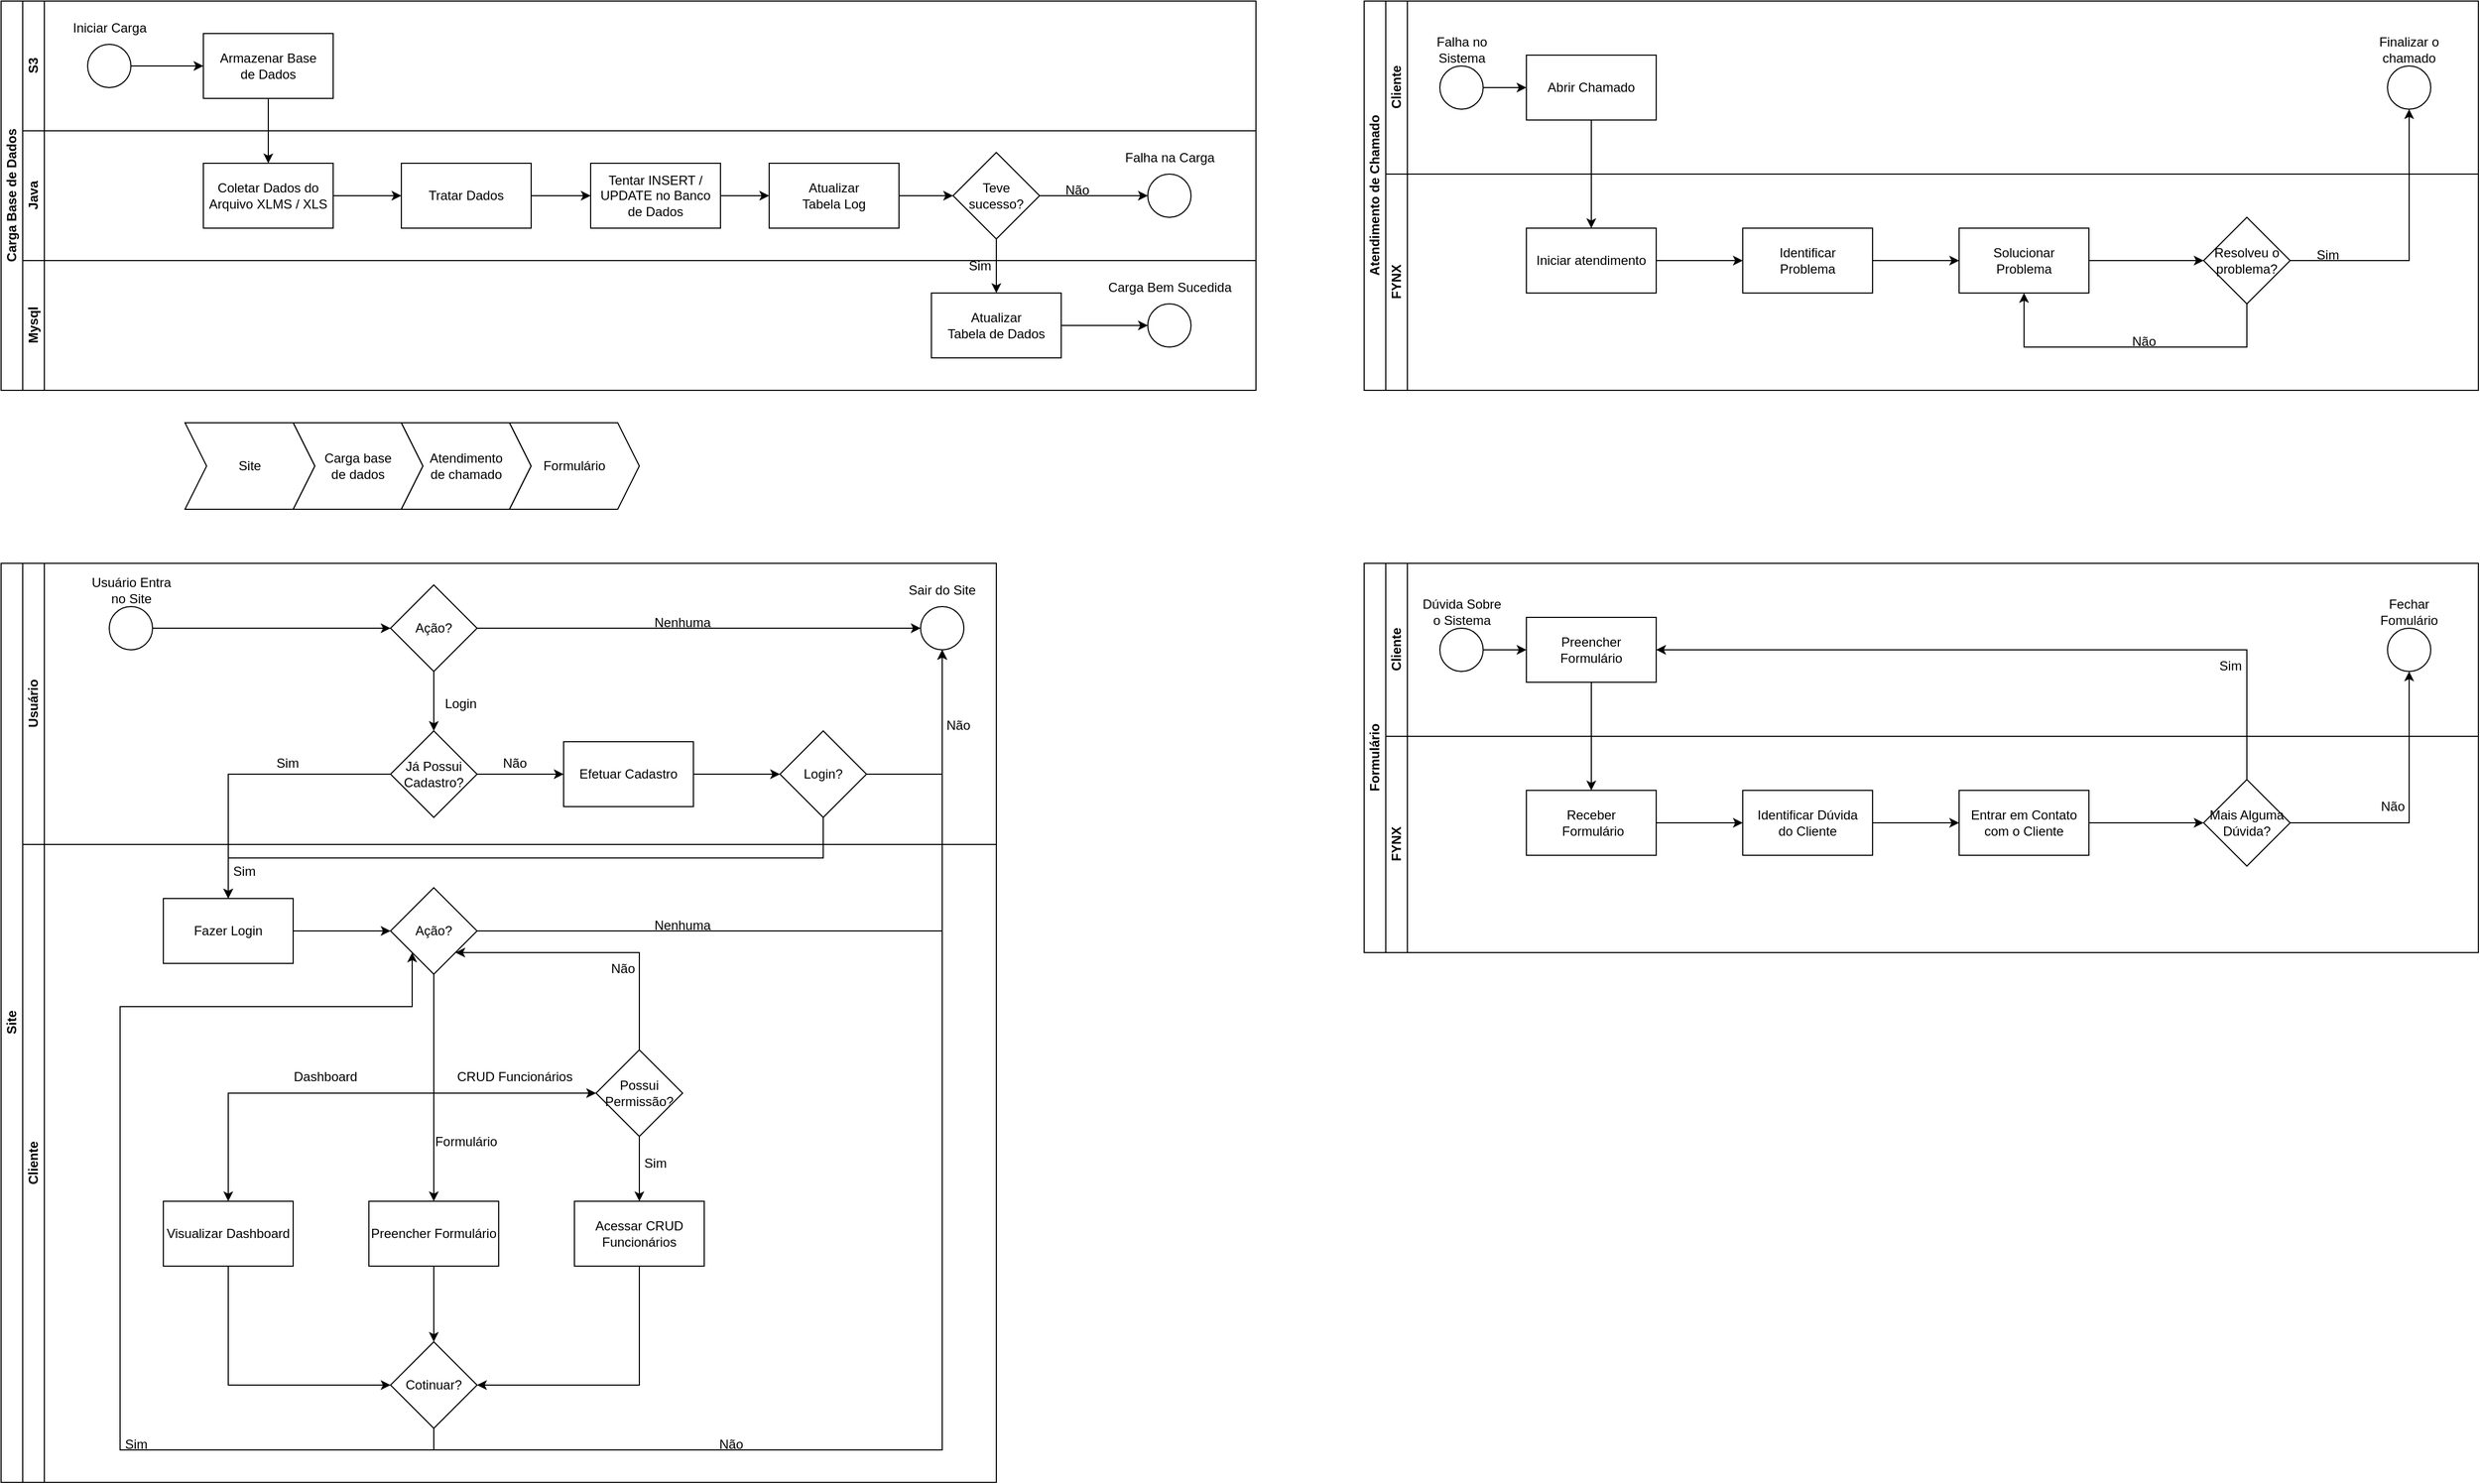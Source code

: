 <mxfile version="26.2.2">
  <diagram id="eWqnsD9mkYFI2kWKThec" name="BPMN">
    <mxGraphModel dx="2318" dy="2132" grid="1" gridSize="10" guides="1" tooltips="1" connect="1" arrows="1" fold="1" page="1" pageScale="1" pageWidth="827" pageHeight="1169" math="0" shadow="0">
      <root>
        <mxCell id="0" />
        <mxCell id="1" parent="0" />
        <mxCell id="XYknrCsB0WBxemuXUKpM-1" value="Carga base&lt;div&gt;de dados&lt;/div&gt;" style="shape=step;perimeter=stepPerimeter;whiteSpace=wrap;html=1;fixedSize=1;" parent="1" vertex="1">
          <mxGeometry x="-450" y="-130" width="120" height="80" as="geometry" />
        </mxCell>
        <mxCell id="XYknrCsB0WBxemuXUKpM-3" value="Atendimento&lt;div&gt;de chamado&lt;/div&gt;" style="shape=step;perimeter=stepPerimeter;whiteSpace=wrap;html=1;fixedSize=1;" parent="1" vertex="1">
          <mxGeometry x="-350" y="-130" width="120" height="80" as="geometry" />
        </mxCell>
        <mxCell id="XYknrCsB0WBxemuXUKpM-11" value="Site" style="swimlane;childLayout=stackLayout;resizeParent=1;resizeParentMax=0;horizontal=0;startSize=20;horizontalStack=0;html=1;" parent="1" vertex="1">
          <mxGeometry x="-720" width="920" height="850" as="geometry" />
        </mxCell>
        <mxCell id="XYknrCsB0WBxemuXUKpM-12" value="Usuário" style="swimlane;startSize=20;horizontal=0;html=1;" parent="XYknrCsB0WBxemuXUKpM-11" vertex="1">
          <mxGeometry x="20" width="900" height="260" as="geometry" />
        </mxCell>
        <mxCell id="FWhXYfiuCwmKZU13lZDk-6" style="edgeStyle=orthogonalEdgeStyle;rounded=0;orthogonalLoop=1;jettySize=auto;html=1;exitX=1;exitY=0.5;exitDx=0;exitDy=0;entryX=0;entryY=0.5;entryDx=0;entryDy=0;" edge="1" parent="XYknrCsB0WBxemuXUKpM-12" source="XYknrCsB0WBxemuXUKpM-8" target="maqm-oCOMbXOQYa9uKo8-7">
          <mxGeometry relative="1" as="geometry" />
        </mxCell>
        <mxCell id="XYknrCsB0WBxemuXUKpM-8" value="" style="ellipse;whiteSpace=wrap;html=1;aspect=fixed;" parent="XYknrCsB0WBxemuXUKpM-12" vertex="1">
          <mxGeometry x="80" y="40" width="40" height="40" as="geometry" />
        </mxCell>
        <mxCell id="XYknrCsB0WBxemuXUKpM-9" value="" style="ellipse;whiteSpace=wrap;html=1;aspect=fixed;" parent="XYknrCsB0WBxemuXUKpM-12" vertex="1">
          <mxGeometry x="830" y="40" width="40" height="40" as="geometry" />
        </mxCell>
        <mxCell id="maqm-oCOMbXOQYa9uKo8-9" style="edgeStyle=orthogonalEdgeStyle;rounded=0;orthogonalLoop=1;jettySize=auto;html=1;exitX=1;exitY=0.5;exitDx=0;exitDy=0;entryX=0;entryY=0.5;entryDx=0;entryDy=0;" parent="XYknrCsB0WBxemuXUKpM-12" source="maqm-oCOMbXOQYa9uKo8-7" target="XYknrCsB0WBxemuXUKpM-9" edge="1">
          <mxGeometry relative="1" as="geometry" />
        </mxCell>
        <mxCell id="maqm-oCOMbXOQYa9uKo8-31" value="" style="edgeStyle=orthogonalEdgeStyle;rounded=0;orthogonalLoop=1;jettySize=auto;html=1;" parent="XYknrCsB0WBxemuXUKpM-12" source="maqm-oCOMbXOQYa9uKo8-7" target="maqm-oCOMbXOQYa9uKo8-30" edge="1">
          <mxGeometry relative="1" as="geometry" />
        </mxCell>
        <mxCell id="maqm-oCOMbXOQYa9uKo8-7" value="Ação?" style="rhombus;whiteSpace=wrap;html=1;" parent="XYknrCsB0WBxemuXUKpM-12" vertex="1">
          <mxGeometry x="340" y="20" width="80" height="80" as="geometry" />
        </mxCell>
        <mxCell id="maqm-oCOMbXOQYa9uKo8-10" value="Nenhuma" style="text;html=1;align=center;verticalAlign=middle;whiteSpace=wrap;rounded=0;" parent="XYknrCsB0WBxemuXUKpM-12" vertex="1">
          <mxGeometry x="580" y="40" width="60" height="30" as="geometry" />
        </mxCell>
        <mxCell id="maqm-oCOMbXOQYa9uKo8-12" value="Sair do Site" style="text;html=1;align=center;verticalAlign=middle;whiteSpace=wrap;rounded=0;" parent="XYknrCsB0WBxemuXUKpM-12" vertex="1">
          <mxGeometry x="815" y="10" width="70" height="30" as="geometry" />
        </mxCell>
        <mxCell id="maqm-oCOMbXOQYa9uKo8-23" value="" style="edgeStyle=orthogonalEdgeStyle;rounded=0;orthogonalLoop=1;jettySize=auto;html=1;" parent="XYknrCsB0WBxemuXUKpM-12" source="maqm-oCOMbXOQYa9uKo8-13" target="maqm-oCOMbXOQYa9uKo8-22" edge="1">
          <mxGeometry relative="1" as="geometry" />
        </mxCell>
        <mxCell id="maqm-oCOMbXOQYa9uKo8-13" value="Efetuar Cadastro" style="whiteSpace=wrap;html=1;" parent="XYknrCsB0WBxemuXUKpM-12" vertex="1">
          <mxGeometry x="500" y="165" width="120" height="60" as="geometry" />
        </mxCell>
        <mxCell id="maqm-oCOMbXOQYa9uKo8-26" style="edgeStyle=orthogonalEdgeStyle;rounded=0;orthogonalLoop=1;jettySize=auto;html=1;exitX=1;exitY=0.5;exitDx=0;exitDy=0;entryX=0.5;entryY=1;entryDx=0;entryDy=0;" parent="XYknrCsB0WBxemuXUKpM-12" source="maqm-oCOMbXOQYa9uKo8-22" target="XYknrCsB0WBxemuXUKpM-9" edge="1">
          <mxGeometry relative="1" as="geometry" />
        </mxCell>
        <mxCell id="maqm-oCOMbXOQYa9uKo8-22" value="&lt;div&gt;Login?&lt;/div&gt;" style="rhombus;whiteSpace=wrap;html=1;" parent="XYknrCsB0WBxemuXUKpM-12" vertex="1">
          <mxGeometry x="700" y="155" width="80" height="80" as="geometry" />
        </mxCell>
        <mxCell id="maqm-oCOMbXOQYa9uKo8-27" value="Não" style="text;html=1;align=center;verticalAlign=middle;whiteSpace=wrap;rounded=0;" parent="XYknrCsB0WBxemuXUKpM-12" vertex="1">
          <mxGeometry x="850" y="135" width="30" height="30" as="geometry" />
        </mxCell>
        <mxCell id="maqm-oCOMbXOQYa9uKo8-36" style="edgeStyle=orthogonalEdgeStyle;rounded=0;orthogonalLoop=1;jettySize=auto;html=1;exitX=1;exitY=0.5;exitDx=0;exitDy=0;entryX=0;entryY=0.5;entryDx=0;entryDy=0;" parent="XYknrCsB0WBxemuXUKpM-12" source="maqm-oCOMbXOQYa9uKo8-30" target="maqm-oCOMbXOQYa9uKo8-13" edge="1">
          <mxGeometry relative="1" as="geometry" />
        </mxCell>
        <mxCell id="maqm-oCOMbXOQYa9uKo8-30" value="Já Possui Cadastro?" style="rhombus;whiteSpace=wrap;html=1;" parent="XYknrCsB0WBxemuXUKpM-12" vertex="1">
          <mxGeometry x="340" y="155" width="80" height="80" as="geometry" />
        </mxCell>
        <mxCell id="maqm-oCOMbXOQYa9uKo8-32" value="Login" style="text;html=1;align=center;verticalAlign=middle;whiteSpace=wrap;rounded=0;" parent="XYknrCsB0WBxemuXUKpM-12" vertex="1">
          <mxGeometry x="380" y="115" width="50" height="30" as="geometry" />
        </mxCell>
        <mxCell id="maqm-oCOMbXOQYa9uKo8-34" value="Sim" style="text;html=1;align=center;verticalAlign=middle;whiteSpace=wrap;rounded=0;" parent="XYknrCsB0WBxemuXUKpM-12" vertex="1">
          <mxGeometry x="230" y="170" width="30" height="30" as="geometry" />
        </mxCell>
        <mxCell id="maqm-oCOMbXOQYa9uKo8-35" value="Não" style="text;html=1;align=center;verticalAlign=middle;whiteSpace=wrap;rounded=0;" parent="XYknrCsB0WBxemuXUKpM-12" vertex="1">
          <mxGeometry x="440" y="170" width="30" height="30" as="geometry" />
        </mxCell>
        <mxCell id="FWhXYfiuCwmKZU13lZDk-3" value="Usuário Entra&lt;div&gt;no Site&lt;/div&gt;" style="text;html=1;align=center;verticalAlign=middle;resizable=0;points=[];autosize=1;strokeColor=none;fillColor=none;" vertex="1" parent="XYknrCsB0WBxemuXUKpM-12">
          <mxGeometry x="50" y="5" width="100" height="40" as="geometry" />
        </mxCell>
        <mxCell id="XYknrCsB0WBxemuXUKpM-13" value="Cliente" style="swimlane;startSize=20;horizontal=0;html=1;" parent="XYknrCsB0WBxemuXUKpM-11" vertex="1">
          <mxGeometry x="20" y="260" width="900" height="590" as="geometry" />
        </mxCell>
        <mxCell id="maqm-oCOMbXOQYa9uKo8-42" value="" style="edgeStyle=orthogonalEdgeStyle;rounded=0;orthogonalLoop=1;jettySize=auto;html=1;" parent="XYknrCsB0WBxemuXUKpM-13" source="maqm-oCOMbXOQYa9uKo8-16" target="maqm-oCOMbXOQYa9uKo8-41" edge="1">
          <mxGeometry relative="1" as="geometry" />
        </mxCell>
        <mxCell id="maqm-oCOMbXOQYa9uKo8-16" value="Fazer Login" style="whiteSpace=wrap;html=1;" parent="XYknrCsB0WBxemuXUKpM-13" vertex="1">
          <mxGeometry x="130" y="50" width="120" height="60" as="geometry" />
        </mxCell>
        <mxCell id="maqm-oCOMbXOQYa9uKo8-25" value="Sim" style="text;html=1;align=center;verticalAlign=middle;whiteSpace=wrap;rounded=0;" parent="XYknrCsB0WBxemuXUKpM-13" vertex="1">
          <mxGeometry x="190" y="10" width="30" height="30" as="geometry" />
        </mxCell>
        <mxCell id="maqm-oCOMbXOQYa9uKo8-46" value="" style="edgeStyle=orthogonalEdgeStyle;rounded=0;orthogonalLoop=1;jettySize=auto;html=1;" parent="XYknrCsB0WBxemuXUKpM-13" source="maqm-oCOMbXOQYa9uKo8-41" target="maqm-oCOMbXOQYa9uKo8-45" edge="1">
          <mxGeometry relative="1" as="geometry">
            <Array as="points">
              <mxPoint x="380" y="230" />
              <mxPoint x="190" y="230" />
            </Array>
          </mxGeometry>
        </mxCell>
        <mxCell id="maqm-oCOMbXOQYa9uKo8-54" value="" style="edgeStyle=orthogonalEdgeStyle;rounded=0;orthogonalLoop=1;jettySize=auto;html=1;" parent="XYknrCsB0WBxemuXUKpM-13" source="maqm-oCOMbXOQYa9uKo8-41" target="maqm-oCOMbXOQYa9uKo8-53" edge="1">
          <mxGeometry relative="1" as="geometry" />
        </mxCell>
        <mxCell id="maqm-oCOMbXOQYa9uKo8-62" style="edgeStyle=orthogonalEdgeStyle;rounded=0;orthogonalLoop=1;jettySize=auto;html=1;exitX=0.5;exitY=1;exitDx=0;exitDy=0;entryX=0;entryY=0.5;entryDx=0;entryDy=0;" parent="XYknrCsB0WBxemuXUKpM-13" source="maqm-oCOMbXOQYa9uKo8-41" target="maqm-oCOMbXOQYa9uKo8-60" edge="1">
          <mxGeometry relative="1" as="geometry" />
        </mxCell>
        <mxCell id="maqm-oCOMbXOQYa9uKo8-41" value="Ação?" style="rhombus;whiteSpace=wrap;html=1;" parent="XYknrCsB0WBxemuXUKpM-13" vertex="1">
          <mxGeometry x="340" y="40" width="80" height="80" as="geometry" />
        </mxCell>
        <mxCell id="maqm-oCOMbXOQYa9uKo8-43" value="Nenhuma" style="text;html=1;align=center;verticalAlign=middle;whiteSpace=wrap;rounded=0;" parent="XYknrCsB0WBxemuXUKpM-13" vertex="1">
          <mxGeometry x="580" y="60" width="60" height="30" as="geometry" />
        </mxCell>
        <mxCell id="maqm-oCOMbXOQYa9uKo8-57" style="edgeStyle=orthogonalEdgeStyle;rounded=0;orthogonalLoop=1;jettySize=auto;html=1;exitX=0.5;exitY=1;exitDx=0;exitDy=0;entryX=0;entryY=0.5;entryDx=0;entryDy=0;" parent="XYknrCsB0WBxemuXUKpM-13" source="maqm-oCOMbXOQYa9uKo8-45" target="maqm-oCOMbXOQYa9uKo8-56" edge="1">
          <mxGeometry relative="1" as="geometry" />
        </mxCell>
        <mxCell id="maqm-oCOMbXOQYa9uKo8-45" value="Visualizar Dashboard" style="whiteSpace=wrap;html=1;" parent="XYknrCsB0WBxemuXUKpM-13" vertex="1">
          <mxGeometry x="130" y="330" width="120" height="60" as="geometry" />
        </mxCell>
        <mxCell id="maqm-oCOMbXOQYa9uKo8-59" style="edgeStyle=orthogonalEdgeStyle;rounded=0;orthogonalLoop=1;jettySize=auto;html=1;exitX=0.5;exitY=1;exitDx=0;exitDy=0;entryX=1;entryY=0.5;entryDx=0;entryDy=0;" parent="XYknrCsB0WBxemuXUKpM-13" source="maqm-oCOMbXOQYa9uKo8-47" target="maqm-oCOMbXOQYa9uKo8-56" edge="1">
          <mxGeometry relative="1" as="geometry" />
        </mxCell>
        <mxCell id="maqm-oCOMbXOQYa9uKo8-47" value="Acessar CRUD Funcionários" style="whiteSpace=wrap;html=1;" parent="XYknrCsB0WBxemuXUKpM-13" vertex="1">
          <mxGeometry x="510" y="330" width="120" height="60" as="geometry" />
        </mxCell>
        <mxCell id="maqm-oCOMbXOQYa9uKo8-51" value="Dashboard" style="text;html=1;align=center;verticalAlign=middle;whiteSpace=wrap;rounded=0;" parent="XYknrCsB0WBxemuXUKpM-13" vertex="1">
          <mxGeometry x="250" y="200" width="60" height="30" as="geometry" />
        </mxCell>
        <mxCell id="maqm-oCOMbXOQYa9uKo8-52" value="CRUD Funcionários" style="text;html=1;align=center;verticalAlign=middle;whiteSpace=wrap;rounded=0;" parent="XYknrCsB0WBxemuXUKpM-13" vertex="1">
          <mxGeometry x="400" y="200" width="110" height="30" as="geometry" />
        </mxCell>
        <mxCell id="maqm-oCOMbXOQYa9uKo8-58" style="edgeStyle=orthogonalEdgeStyle;rounded=0;orthogonalLoop=1;jettySize=auto;html=1;exitX=0.5;exitY=1;exitDx=0;exitDy=0;entryX=0.5;entryY=0;entryDx=0;entryDy=0;" parent="XYknrCsB0WBxemuXUKpM-13" source="maqm-oCOMbXOQYa9uKo8-53" target="maqm-oCOMbXOQYa9uKo8-56" edge="1">
          <mxGeometry relative="1" as="geometry" />
        </mxCell>
        <mxCell id="maqm-oCOMbXOQYa9uKo8-53" value="Preencher Formulário" style="whiteSpace=wrap;html=1;" parent="XYknrCsB0WBxemuXUKpM-13" vertex="1">
          <mxGeometry x="320" y="330" width="120" height="60" as="geometry" />
        </mxCell>
        <mxCell id="maqm-oCOMbXOQYa9uKo8-55" value="Formulário" style="text;html=1;align=center;verticalAlign=middle;whiteSpace=wrap;rounded=0;" parent="XYknrCsB0WBxemuXUKpM-13" vertex="1">
          <mxGeometry x="380" y="260" width="60" height="30" as="geometry" />
        </mxCell>
        <mxCell id="maqm-oCOMbXOQYa9uKo8-67" style="edgeStyle=orthogonalEdgeStyle;rounded=0;orthogonalLoop=1;jettySize=auto;html=1;exitX=0.5;exitY=1;exitDx=0;exitDy=0;entryX=0;entryY=1;entryDx=0;entryDy=0;" parent="XYknrCsB0WBxemuXUKpM-13" source="maqm-oCOMbXOQYa9uKo8-56" target="maqm-oCOMbXOQYa9uKo8-41" edge="1">
          <mxGeometry relative="1" as="geometry">
            <Array as="points">
              <mxPoint x="380" y="560" />
              <mxPoint x="90" y="560" />
              <mxPoint x="90" y="150" />
              <mxPoint x="360" y="150" />
            </Array>
          </mxGeometry>
        </mxCell>
        <mxCell id="maqm-oCOMbXOQYa9uKo8-56" value="Cotinuar?" style="rhombus;whiteSpace=wrap;html=1;" parent="XYknrCsB0WBxemuXUKpM-13" vertex="1">
          <mxGeometry x="340" y="460" width="80" height="80" as="geometry" />
        </mxCell>
        <mxCell id="maqm-oCOMbXOQYa9uKo8-63" style="edgeStyle=orthogonalEdgeStyle;rounded=0;orthogonalLoop=1;jettySize=auto;html=1;exitX=0.5;exitY=1;exitDx=0;exitDy=0;entryX=0.5;entryY=0;entryDx=0;entryDy=0;" parent="XYknrCsB0WBxemuXUKpM-13" source="maqm-oCOMbXOQYa9uKo8-60" target="maqm-oCOMbXOQYa9uKo8-47" edge="1">
          <mxGeometry relative="1" as="geometry" />
        </mxCell>
        <mxCell id="maqm-oCOMbXOQYa9uKo8-66" style="edgeStyle=orthogonalEdgeStyle;rounded=0;orthogonalLoop=1;jettySize=auto;html=1;exitX=0.5;exitY=0;exitDx=0;exitDy=0;entryX=1;entryY=1;entryDx=0;entryDy=0;" parent="XYknrCsB0WBxemuXUKpM-13" source="maqm-oCOMbXOQYa9uKo8-60" target="maqm-oCOMbXOQYa9uKo8-41" edge="1">
          <mxGeometry relative="1" as="geometry">
            <Array as="points">
              <mxPoint x="570" y="100" />
            </Array>
          </mxGeometry>
        </mxCell>
        <mxCell id="maqm-oCOMbXOQYa9uKo8-60" value="Possui&lt;div&gt;Permissão?&lt;/div&gt;" style="rhombus;whiteSpace=wrap;html=1;" parent="XYknrCsB0WBxemuXUKpM-13" vertex="1">
          <mxGeometry x="530" y="190" width="80" height="80" as="geometry" />
        </mxCell>
        <mxCell id="maqm-oCOMbXOQYa9uKo8-64" value="Sim" style="text;html=1;align=center;verticalAlign=middle;whiteSpace=wrap;rounded=0;" parent="XYknrCsB0WBxemuXUKpM-13" vertex="1">
          <mxGeometry x="570" y="280" width="30" height="30" as="geometry" />
        </mxCell>
        <mxCell id="maqm-oCOMbXOQYa9uKo8-65" value="Não" style="text;html=1;align=center;verticalAlign=middle;whiteSpace=wrap;rounded=0;" parent="XYknrCsB0WBxemuXUKpM-13" vertex="1">
          <mxGeometry x="540" y="100" width="30" height="30" as="geometry" />
        </mxCell>
        <mxCell id="maqm-oCOMbXOQYa9uKo8-68" value="Sim" style="text;html=1;align=center;verticalAlign=middle;whiteSpace=wrap;rounded=0;" parent="XYknrCsB0WBxemuXUKpM-13" vertex="1">
          <mxGeometry x="90" y="540" width="30" height="30" as="geometry" />
        </mxCell>
        <mxCell id="maqm-oCOMbXOQYa9uKo8-70" value="Não" style="text;html=1;align=center;verticalAlign=middle;whiteSpace=wrap;rounded=0;" parent="XYknrCsB0WBxemuXUKpM-13" vertex="1">
          <mxGeometry x="640" y="540" width="30" height="30" as="geometry" />
        </mxCell>
        <mxCell id="maqm-oCOMbXOQYa9uKo8-24" style="edgeStyle=orthogonalEdgeStyle;rounded=0;orthogonalLoop=1;jettySize=auto;html=1;exitX=0.5;exitY=1;exitDx=0;exitDy=0;entryX=0.5;entryY=0;entryDx=0;entryDy=0;" parent="XYknrCsB0WBxemuXUKpM-11" source="maqm-oCOMbXOQYa9uKo8-22" target="maqm-oCOMbXOQYa9uKo8-16" edge="1">
          <mxGeometry relative="1" as="geometry" />
        </mxCell>
        <mxCell id="maqm-oCOMbXOQYa9uKo8-33" style="edgeStyle=orthogonalEdgeStyle;rounded=0;orthogonalLoop=1;jettySize=auto;html=1;exitX=0;exitY=0.5;exitDx=0;exitDy=0;" parent="XYknrCsB0WBxemuXUKpM-11" source="maqm-oCOMbXOQYa9uKo8-30" target="maqm-oCOMbXOQYa9uKo8-16" edge="1">
          <mxGeometry relative="1" as="geometry" />
        </mxCell>
        <mxCell id="maqm-oCOMbXOQYa9uKo8-44" style="edgeStyle=orthogonalEdgeStyle;rounded=0;orthogonalLoop=1;jettySize=auto;html=1;entryX=0.5;entryY=1;entryDx=0;entryDy=0;" parent="XYknrCsB0WBxemuXUKpM-11" source="maqm-oCOMbXOQYa9uKo8-41" target="XYknrCsB0WBxemuXUKpM-9" edge="1">
          <mxGeometry relative="1" as="geometry" />
        </mxCell>
        <mxCell id="maqm-oCOMbXOQYa9uKo8-71" style="edgeStyle=orthogonalEdgeStyle;rounded=0;orthogonalLoop=1;jettySize=auto;html=1;exitX=0.5;exitY=1;exitDx=0;exitDy=0;entryX=0.5;entryY=1;entryDx=0;entryDy=0;" parent="XYknrCsB0WBxemuXUKpM-11" source="maqm-oCOMbXOQYa9uKo8-56" target="XYknrCsB0WBxemuXUKpM-9" edge="1">
          <mxGeometry relative="1" as="geometry" />
        </mxCell>
        <mxCell id="XYknrCsB0WBxemuXUKpM-49" value="Atendimento de Chamado" style="swimlane;childLayout=stackLayout;resizeParent=1;resizeParentMax=0;horizontal=0;startSize=20;horizontalStack=0;html=1;" parent="1" vertex="1">
          <mxGeometry x="540" y="-520" width="1030" height="360" as="geometry" />
        </mxCell>
        <mxCell id="XYknrCsB0WBxemuXUKpM-50" value="Cliente" style="swimlane;startSize=20;horizontal=0;html=1;" parent="XYknrCsB0WBxemuXUKpM-49" vertex="1">
          <mxGeometry x="20" width="1010" height="160" as="geometry" />
        </mxCell>
        <mxCell id="XYknrCsB0WBxemuXUKpM-58" style="edgeStyle=orthogonalEdgeStyle;rounded=0;orthogonalLoop=1;jettySize=auto;html=1;exitX=1;exitY=0.5;exitDx=0;exitDy=0;entryX=0;entryY=0.5;entryDx=0;entryDy=0;" parent="XYknrCsB0WBxemuXUKpM-50" source="XYknrCsB0WBxemuXUKpM-55" target="XYknrCsB0WBxemuXUKpM-57" edge="1">
          <mxGeometry relative="1" as="geometry" />
        </mxCell>
        <mxCell id="XYknrCsB0WBxemuXUKpM-55" value="" style="ellipse;whiteSpace=wrap;html=1;aspect=fixed;" parent="XYknrCsB0WBxemuXUKpM-50" vertex="1">
          <mxGeometry x="50" y="60" width="40" height="40" as="geometry" />
        </mxCell>
        <mxCell id="XYknrCsB0WBxemuXUKpM-57" value="Abrir Chamado" style="rounded=0;whiteSpace=wrap;html=1;" parent="XYknrCsB0WBxemuXUKpM-50" vertex="1">
          <mxGeometry x="130" y="50" width="120" height="60" as="geometry" />
        </mxCell>
        <mxCell id="XYknrCsB0WBxemuXUKpM-68" value="" style="ellipse;whiteSpace=wrap;html=1;aspect=fixed;" parent="XYknrCsB0WBxemuXUKpM-50" vertex="1">
          <mxGeometry x="926" y="60" width="40" height="40" as="geometry" />
        </mxCell>
        <mxCell id="XYknrCsB0WBxemuXUKpM-83" value="Finalizar o chamado" style="text;html=1;align=center;verticalAlign=middle;whiteSpace=wrap;rounded=0;" parent="XYknrCsB0WBxemuXUKpM-50" vertex="1">
          <mxGeometry x="906" y="30" width="80" height="30" as="geometry" />
        </mxCell>
        <mxCell id="FWhXYfiuCwmKZU13lZDk-1" value="Falha no&lt;div&gt;Sistema&lt;/div&gt;" style="text;html=1;align=center;verticalAlign=middle;resizable=0;points=[];autosize=1;strokeColor=none;fillColor=none;" vertex="1" parent="XYknrCsB0WBxemuXUKpM-50">
          <mxGeometry x="35" y="25" width="70" height="40" as="geometry" />
        </mxCell>
        <mxCell id="XYknrCsB0WBxemuXUKpM-51" value="FYNX" style="swimlane;startSize=20;horizontal=0;html=1;" parent="XYknrCsB0WBxemuXUKpM-49" vertex="1">
          <mxGeometry x="20" y="160" width="1010" height="200" as="geometry" />
        </mxCell>
        <mxCell id="UCpHySDL7Jfy27DXHPn9-2" value="" style="edgeStyle=orthogonalEdgeStyle;rounded=0;orthogonalLoop=1;jettySize=auto;html=1;" parent="XYknrCsB0WBxemuXUKpM-51" source="XYknrCsB0WBxemuXUKpM-59" target="UCpHySDL7Jfy27DXHPn9-1" edge="1">
          <mxGeometry relative="1" as="geometry" />
        </mxCell>
        <mxCell id="XYknrCsB0WBxemuXUKpM-59" value="Iniciar atendimento" style="whiteSpace=wrap;html=1;rounded=0;" parent="XYknrCsB0WBxemuXUKpM-51" vertex="1">
          <mxGeometry x="130" y="50" width="120" height="60" as="geometry" />
        </mxCell>
        <mxCell id="UCpHySDL7Jfy27DXHPn9-7" style="edgeStyle=orthogonalEdgeStyle;rounded=0;orthogonalLoop=1;jettySize=auto;html=1;exitX=0.5;exitY=1;exitDx=0;exitDy=0;entryX=0.5;entryY=1;entryDx=0;entryDy=0;" parent="XYknrCsB0WBxemuXUKpM-51" source="XYknrCsB0WBxemuXUKpM-61" target="UCpHySDL7Jfy27DXHPn9-3" edge="1">
          <mxGeometry relative="1" as="geometry">
            <Array as="points">
              <mxPoint x="796" y="160" />
              <mxPoint x="590" y="160" />
            </Array>
          </mxGeometry>
        </mxCell>
        <mxCell id="XYknrCsB0WBxemuXUKpM-61" value="" style="rhombus;whiteSpace=wrap;html=1;rounded=0;" parent="XYknrCsB0WBxemuXUKpM-51" vertex="1">
          <mxGeometry x="756" y="40" width="80" height="80" as="geometry" />
        </mxCell>
        <mxCell id="XYknrCsB0WBxemuXUKpM-65" value="Resolveu o problema?" style="text;html=1;align=center;verticalAlign=middle;whiteSpace=wrap;rounded=0;" parent="XYknrCsB0WBxemuXUKpM-51" vertex="1">
          <mxGeometry x="756" y="65" width="80" height="30" as="geometry" />
        </mxCell>
        <mxCell id="XYknrCsB0WBxemuXUKpM-67" value="Sim" style="text;html=1;align=center;verticalAlign=middle;whiteSpace=wrap;rounded=0;" parent="XYknrCsB0WBxemuXUKpM-51" vertex="1">
          <mxGeometry x="856" y="60" width="30" height="30" as="geometry" />
        </mxCell>
        <mxCell id="UCpHySDL7Jfy27DXHPn9-4" value="" style="edgeStyle=orthogonalEdgeStyle;rounded=0;orthogonalLoop=1;jettySize=auto;html=1;" parent="XYknrCsB0WBxemuXUKpM-51" source="UCpHySDL7Jfy27DXHPn9-1" target="UCpHySDL7Jfy27DXHPn9-3" edge="1">
          <mxGeometry relative="1" as="geometry" />
        </mxCell>
        <mxCell id="UCpHySDL7Jfy27DXHPn9-1" value="Identificar&lt;div&gt;Problema&lt;/div&gt;" style="whiteSpace=wrap;html=1;rounded=0;" parent="XYknrCsB0WBxemuXUKpM-51" vertex="1">
          <mxGeometry x="330" y="50" width="120" height="60" as="geometry" />
        </mxCell>
        <mxCell id="UCpHySDL7Jfy27DXHPn9-6" style="edgeStyle=orthogonalEdgeStyle;rounded=0;orthogonalLoop=1;jettySize=auto;html=1;exitX=1;exitY=0.5;exitDx=0;exitDy=0;entryX=0;entryY=0.5;entryDx=0;entryDy=0;" parent="XYknrCsB0WBxemuXUKpM-51" source="UCpHySDL7Jfy27DXHPn9-3" target="XYknrCsB0WBxemuXUKpM-61" edge="1">
          <mxGeometry relative="1" as="geometry" />
        </mxCell>
        <mxCell id="UCpHySDL7Jfy27DXHPn9-3" value="Solucionar&lt;div&gt;Problema&lt;/div&gt;" style="whiteSpace=wrap;html=1;rounded=0;" parent="XYknrCsB0WBxemuXUKpM-51" vertex="1">
          <mxGeometry x="530" y="50" width="120" height="60" as="geometry" />
        </mxCell>
        <mxCell id="UCpHySDL7Jfy27DXHPn9-8" value="Não" style="text;html=1;align=center;verticalAlign=middle;whiteSpace=wrap;rounded=0;" parent="XYknrCsB0WBxemuXUKpM-51" vertex="1">
          <mxGeometry x="686" y="140" width="30" height="30" as="geometry" />
        </mxCell>
        <mxCell id="XYknrCsB0WBxemuXUKpM-60" value="" style="edgeStyle=orthogonalEdgeStyle;rounded=0;orthogonalLoop=1;jettySize=auto;html=1;" parent="XYknrCsB0WBxemuXUKpM-49" source="XYknrCsB0WBxemuXUKpM-57" target="XYknrCsB0WBxemuXUKpM-59" edge="1">
          <mxGeometry relative="1" as="geometry" />
        </mxCell>
        <mxCell id="XYknrCsB0WBxemuXUKpM-69" style="edgeStyle=orthogonalEdgeStyle;rounded=0;orthogonalLoop=1;jettySize=auto;html=1;exitX=1;exitY=0.5;exitDx=0;exitDy=0;entryX=0.5;entryY=1;entryDx=0;entryDy=0;" parent="XYknrCsB0WBxemuXUKpM-49" source="XYknrCsB0WBxemuXUKpM-61" target="XYknrCsB0WBxemuXUKpM-68" edge="1">
          <mxGeometry relative="1" as="geometry" />
        </mxCell>
        <mxCell id="XYknrCsB0WBxemuXUKpM-136" value="Carga Base de Dados" style="swimlane;childLayout=stackLayout;resizeParent=1;resizeParentMax=0;horizontal=0;startSize=20;horizontalStack=0;html=1;" parent="1" vertex="1">
          <mxGeometry x="-720" y="-520" width="1160" height="360" as="geometry" />
        </mxCell>
        <mxCell id="XYknrCsB0WBxemuXUKpM-137" value="S3" style="swimlane;startSize=20;horizontal=0;html=1;" parent="XYknrCsB0WBxemuXUKpM-136" vertex="1">
          <mxGeometry x="20" width="1140" height="120" as="geometry" />
        </mxCell>
        <mxCell id="XYknrCsB0WBxemuXUKpM-138" style="edgeStyle=orthogonalEdgeStyle;rounded=0;orthogonalLoop=1;jettySize=auto;html=1;exitX=1;exitY=0.5;exitDx=0;exitDy=0;entryX=0;entryY=0.5;entryDx=0;entryDy=0;" parent="XYknrCsB0WBxemuXUKpM-137" edge="1">
          <mxGeometry relative="1" as="geometry">
            <mxPoint x="80.0" y="60" as="sourcePoint" />
          </mxGeometry>
        </mxCell>
        <mxCell id="XYknrCsB0WBxemuXUKpM-141" style="edgeStyle=orthogonalEdgeStyle;rounded=0;orthogonalLoop=1;jettySize=auto;html=1;exitX=1;exitY=0.5;exitDx=0;exitDy=0;entryX=0;entryY=0.5;entryDx=0;entryDy=0;" parent="XYknrCsB0WBxemuXUKpM-137" edge="1">
          <mxGeometry relative="1" as="geometry">
            <mxPoint x="787" y="60" as="sourcePoint" />
          </mxGeometry>
        </mxCell>
        <mxCell id="XYknrCsB0WBxemuXUKpM-171" value="" style="edgeStyle=orthogonalEdgeStyle;rounded=0;orthogonalLoop=1;jettySize=auto;html=1;" parent="XYknrCsB0WBxemuXUKpM-137" source="XYknrCsB0WBxemuXUKpM-164" target="XYknrCsB0WBxemuXUKpM-170" edge="1">
          <mxGeometry relative="1" as="geometry" />
        </mxCell>
        <mxCell id="XYknrCsB0WBxemuXUKpM-164" value="" style="ellipse;whiteSpace=wrap;html=1;aspect=fixed;" parent="XYknrCsB0WBxemuXUKpM-137" vertex="1">
          <mxGeometry x="60" y="40" width="40" height="40" as="geometry" />
        </mxCell>
        <mxCell id="XYknrCsB0WBxemuXUKpM-170" value="Armazenar Base&lt;div&gt;de Dados&lt;/div&gt;" style="whiteSpace=wrap;html=1;" parent="XYknrCsB0WBxemuXUKpM-137" vertex="1">
          <mxGeometry x="167" y="30" width="120" height="60" as="geometry" />
        </mxCell>
        <mxCell id="FWhXYfiuCwmKZU13lZDk-11" value="Iniciar Carga" style="text;html=1;align=center;verticalAlign=middle;resizable=0;points=[];autosize=1;strokeColor=none;fillColor=none;" vertex="1" parent="XYknrCsB0WBxemuXUKpM-137">
          <mxGeometry x="35" y="10" width="90" height="30" as="geometry" />
        </mxCell>
        <mxCell id="XYknrCsB0WBxemuXUKpM-144" style="edgeStyle=orthogonalEdgeStyle;rounded=0;orthogonalLoop=1;jettySize=auto;html=1;exitX=0.5;exitY=1;exitDx=0;exitDy=0;entryX=0.5;entryY=0;entryDx=0;entryDy=0;" parent="XYknrCsB0WBxemuXUKpM-136" edge="1">
          <mxGeometry relative="1" as="geometry">
            <mxPoint x="190" y="90" as="sourcePoint" />
          </mxGeometry>
        </mxCell>
        <mxCell id="XYknrCsB0WBxemuXUKpM-145" value="Java" style="swimlane;startSize=20;horizontal=0;html=1;" parent="XYknrCsB0WBxemuXUKpM-136" vertex="1">
          <mxGeometry x="20" y="120" width="1140" height="120" as="geometry" />
        </mxCell>
        <mxCell id="XYknrCsB0WBxemuXUKpM-146" style="edgeStyle=orthogonalEdgeStyle;rounded=0;orthogonalLoop=1;jettySize=auto;html=1;exitX=1;exitY=0.5;exitDx=0;exitDy=0;" parent="XYknrCsB0WBxemuXUKpM-145" edge="1">
          <mxGeometry relative="1" as="geometry">
            <mxPoint x="230" y="80" as="sourcePoint" />
          </mxGeometry>
        </mxCell>
        <mxCell id="XYknrCsB0WBxemuXUKpM-148" style="edgeStyle=orthogonalEdgeStyle;rounded=0;orthogonalLoop=1;jettySize=auto;html=1;exitX=0.5;exitY=1;exitDx=0;exitDy=0;entryX=0.5;entryY=0;entryDx=0;entryDy=0;" parent="XYknrCsB0WBxemuXUKpM-145" edge="1">
          <mxGeometry relative="1" as="geometry">
            <mxPoint x="350" y="120" as="sourcePoint" />
          </mxGeometry>
        </mxCell>
        <mxCell id="XYknrCsB0WBxemuXUKpM-149" value="" style="edgeStyle=orthogonalEdgeStyle;rounded=0;orthogonalLoop=1;jettySize=auto;html=1;" parent="XYknrCsB0WBxemuXUKpM-145" edge="1">
          <mxGeometry relative="1" as="geometry">
            <mxPoint x="390" y="80" as="sourcePoint" />
          </mxGeometry>
        </mxCell>
        <mxCell id="XYknrCsB0WBxemuXUKpM-154" value="" style="edgeStyle=orthogonalEdgeStyle;rounded=0;orthogonalLoop=1;jettySize=auto;html=1;" parent="XYknrCsB0WBxemuXUKpM-145" edge="1">
          <mxGeometry relative="1" as="geometry">
            <mxPoint x="610" y="80" as="sourcePoint" />
          </mxGeometry>
        </mxCell>
        <mxCell id="XYknrCsB0WBxemuXUKpM-157" style="edgeStyle=orthogonalEdgeStyle;rounded=0;orthogonalLoop=1;jettySize=auto;html=1;exitX=0.5;exitY=1;exitDx=0;exitDy=0;entryX=0.5;entryY=0;entryDx=0;entryDy=0;" parent="XYknrCsB0WBxemuXUKpM-145" edge="1">
          <mxGeometry relative="1" as="geometry">
            <mxPoint x="727" y="120" as="sourcePoint" />
          </mxGeometry>
        </mxCell>
        <mxCell id="XYknrCsB0WBxemuXUKpM-175" value="" style="edgeStyle=orthogonalEdgeStyle;rounded=0;orthogonalLoop=1;jettySize=auto;html=1;" parent="XYknrCsB0WBxemuXUKpM-145" source="XYknrCsB0WBxemuXUKpM-172" target="XYknrCsB0WBxemuXUKpM-174" edge="1">
          <mxGeometry relative="1" as="geometry" />
        </mxCell>
        <mxCell id="XYknrCsB0WBxemuXUKpM-172" value="Coletar Dados do Arquivo XLMS / XLS" style="whiteSpace=wrap;html=1;" parent="XYknrCsB0WBxemuXUKpM-145" vertex="1">
          <mxGeometry x="167" y="30" width="120" height="60" as="geometry" />
        </mxCell>
        <mxCell id="XYknrCsB0WBxemuXUKpM-179" value="" style="edgeStyle=orthogonalEdgeStyle;rounded=0;orthogonalLoop=1;jettySize=auto;html=1;" parent="XYknrCsB0WBxemuXUKpM-145" source="XYknrCsB0WBxemuXUKpM-174" target="XYknrCsB0WBxemuXUKpM-178" edge="1">
          <mxGeometry relative="1" as="geometry" />
        </mxCell>
        <mxCell id="XYknrCsB0WBxemuXUKpM-174" value="Tratar Dados" style="whiteSpace=wrap;html=1;" parent="XYknrCsB0WBxemuXUKpM-145" vertex="1">
          <mxGeometry x="350" y="30" width="120" height="60" as="geometry" />
        </mxCell>
        <mxCell id="UCpHySDL7Jfy27DXHPn9-11" style="edgeStyle=orthogonalEdgeStyle;rounded=0;orthogonalLoop=1;jettySize=auto;html=1;exitX=1;exitY=0.5;exitDx=0;exitDy=0;entryX=0;entryY=0.5;entryDx=0;entryDy=0;" parent="XYknrCsB0WBxemuXUKpM-145" source="XYknrCsB0WBxemuXUKpM-178" target="XYknrCsB0WBxemuXUKpM-184" edge="1">
          <mxGeometry relative="1" as="geometry" />
        </mxCell>
        <mxCell id="XYknrCsB0WBxemuXUKpM-178" value="Tentar INSERT / UPDATE no Banco de Dados" style="whiteSpace=wrap;html=1;" parent="XYknrCsB0WBxemuXUKpM-145" vertex="1">
          <mxGeometry x="525" y="30" width="120" height="60" as="geometry" />
        </mxCell>
        <mxCell id="FWhXYfiuCwmKZU13lZDk-8" style="edgeStyle=orthogonalEdgeStyle;rounded=0;orthogonalLoop=1;jettySize=auto;html=1;exitX=1;exitY=0.5;exitDx=0;exitDy=0;entryX=0;entryY=0.5;entryDx=0;entryDy=0;" edge="1" parent="XYknrCsB0WBxemuXUKpM-145" source="XYknrCsB0WBxemuXUKpM-180" target="FWhXYfiuCwmKZU13lZDk-7">
          <mxGeometry relative="1" as="geometry" />
        </mxCell>
        <mxCell id="XYknrCsB0WBxemuXUKpM-180" value="Teve sucesso?" style="rhombus;whiteSpace=wrap;html=1;" parent="XYknrCsB0WBxemuXUKpM-145" vertex="1">
          <mxGeometry x="860" y="20" width="80" height="80" as="geometry" />
        </mxCell>
        <mxCell id="UCpHySDL7Jfy27DXHPn9-12" style="edgeStyle=orthogonalEdgeStyle;rounded=0;orthogonalLoop=1;jettySize=auto;html=1;exitX=1;exitY=0.5;exitDx=0;exitDy=0;entryX=0;entryY=0.5;entryDx=0;entryDy=0;" parent="XYknrCsB0WBxemuXUKpM-145" source="XYknrCsB0WBxemuXUKpM-184" target="XYknrCsB0WBxemuXUKpM-180" edge="1">
          <mxGeometry relative="1" as="geometry" />
        </mxCell>
        <mxCell id="XYknrCsB0WBxemuXUKpM-184" value="Atualizar&lt;div&gt;&lt;span style=&quot;background-color: transparent; color: light-dark(rgb(0, 0, 0), rgb(255, 255, 255));&quot;&gt;Tabela Log&lt;/span&gt;&lt;/div&gt;" style="whiteSpace=wrap;html=1;" parent="XYknrCsB0WBxemuXUKpM-145" vertex="1">
          <mxGeometry x="690" y="30" width="120" height="60" as="geometry" />
        </mxCell>
        <mxCell id="UCpHySDL7Jfy27DXHPn9-9" value="Não" style="text;html=1;align=center;verticalAlign=middle;whiteSpace=wrap;rounded=0;" parent="XYknrCsB0WBxemuXUKpM-145" vertex="1">
          <mxGeometry x="960" y="40" width="30" height="30" as="geometry" />
        </mxCell>
        <mxCell id="FWhXYfiuCwmKZU13lZDk-7" value="" style="ellipse;whiteSpace=wrap;html=1;aspect=fixed;" vertex="1" parent="XYknrCsB0WBxemuXUKpM-145">
          <mxGeometry x="1040" y="40" width="40" height="40" as="geometry" />
        </mxCell>
        <mxCell id="FWhXYfiuCwmKZU13lZDk-10" value="Falha na Carga" style="text;html=1;align=center;verticalAlign=middle;resizable=0;points=[];autosize=1;strokeColor=none;fillColor=none;" vertex="1" parent="XYknrCsB0WBxemuXUKpM-145">
          <mxGeometry x="1005" y="10" width="110" height="30" as="geometry" />
        </mxCell>
        <mxCell id="XYknrCsB0WBxemuXUKpM-163" value="" style="edgeStyle=orthogonalEdgeStyle;rounded=0;orthogonalLoop=1;jettySize=auto;html=1;" parent="XYknrCsB0WBxemuXUKpM-136" edge="1">
          <mxGeometry relative="1" as="geometry">
            <mxPoint x="747" y="160" as="sourcePoint" />
          </mxGeometry>
        </mxCell>
        <mxCell id="XYknrCsB0WBxemuXUKpM-165" value="Mysql" style="swimlane;startSize=20;horizontal=0;html=1;" parent="XYknrCsB0WBxemuXUKpM-136" vertex="1">
          <mxGeometry x="20" y="240" width="1140" height="120" as="geometry" />
        </mxCell>
        <mxCell id="XYknrCsB0WBxemuXUKpM-166" style="edgeStyle=orthogonalEdgeStyle;rounded=0;orthogonalLoop=1;jettySize=auto;html=1;exitX=1;exitY=0.5;exitDx=0;exitDy=0;entryX=0;entryY=0.5;entryDx=0;entryDy=0;" parent="XYknrCsB0WBxemuXUKpM-165" edge="1">
          <mxGeometry relative="1" as="geometry">
            <mxPoint x="80.0" y="60" as="sourcePoint" />
          </mxGeometry>
        </mxCell>
        <mxCell id="XYknrCsB0WBxemuXUKpM-167" style="edgeStyle=orthogonalEdgeStyle;rounded=0;orthogonalLoop=1;jettySize=auto;html=1;exitX=1;exitY=0.5;exitDx=0;exitDy=0;entryX=0;entryY=0.5;entryDx=0;entryDy=0;" parent="XYknrCsB0WBxemuXUKpM-165" edge="1">
          <mxGeometry relative="1" as="geometry">
            <mxPoint x="787" y="60" as="sourcePoint" />
          </mxGeometry>
        </mxCell>
        <mxCell id="XYknrCsB0WBxemuXUKpM-169" value="" style="ellipse;whiteSpace=wrap;html=1;aspect=fixed;" parent="XYknrCsB0WBxemuXUKpM-165" vertex="1">
          <mxGeometry x="1040" y="40" width="40" height="40" as="geometry" />
        </mxCell>
        <mxCell id="UCpHySDL7Jfy27DXHPn9-15" style="edgeStyle=orthogonalEdgeStyle;rounded=0;orthogonalLoop=1;jettySize=auto;html=1;exitX=1;exitY=0.5;exitDx=0;exitDy=0;entryX=0;entryY=0.5;entryDx=0;entryDy=0;" parent="XYknrCsB0WBxemuXUKpM-165" source="XYknrCsB0WBxemuXUKpM-182" target="XYknrCsB0WBxemuXUKpM-169" edge="1">
          <mxGeometry relative="1" as="geometry" />
        </mxCell>
        <mxCell id="XYknrCsB0WBxemuXUKpM-182" value="Atualizar&lt;div&gt;Tabela de Dados&lt;/div&gt;" style="whiteSpace=wrap;html=1;" parent="XYknrCsB0WBxemuXUKpM-165" vertex="1">
          <mxGeometry x="840" y="30" width="120" height="60" as="geometry" />
        </mxCell>
        <mxCell id="UCpHySDL7Jfy27DXHPn9-10" value="Sim" style="text;html=1;align=center;verticalAlign=middle;whiteSpace=wrap;rounded=0;" parent="XYknrCsB0WBxemuXUKpM-165" vertex="1">
          <mxGeometry x="870" y="-10" width="30" height="30" as="geometry" />
        </mxCell>
        <mxCell id="FWhXYfiuCwmKZU13lZDk-9" value="Carga Bem Sucedida" style="text;html=1;align=center;verticalAlign=middle;resizable=0;points=[];autosize=1;strokeColor=none;fillColor=none;" vertex="1" parent="XYknrCsB0WBxemuXUKpM-165">
          <mxGeometry x="990" y="10" width="140" height="30" as="geometry" />
        </mxCell>
        <mxCell id="XYknrCsB0WBxemuXUKpM-173" value="" style="edgeStyle=orthogonalEdgeStyle;rounded=0;orthogonalLoop=1;jettySize=auto;html=1;" parent="XYknrCsB0WBxemuXUKpM-136" source="XYknrCsB0WBxemuXUKpM-170" target="XYknrCsB0WBxemuXUKpM-172" edge="1">
          <mxGeometry relative="1" as="geometry" />
        </mxCell>
        <mxCell id="UCpHySDL7Jfy27DXHPn9-13" style="edgeStyle=orthogonalEdgeStyle;rounded=0;orthogonalLoop=1;jettySize=auto;html=1;exitX=0.5;exitY=1;exitDx=0;exitDy=0;entryX=0.5;entryY=0;entryDx=0;entryDy=0;" parent="XYknrCsB0WBxemuXUKpM-136" source="XYknrCsB0WBxemuXUKpM-180" target="XYknrCsB0WBxemuXUKpM-182" edge="1">
          <mxGeometry relative="1" as="geometry" />
        </mxCell>
        <mxCell id="UCpHySDL7Jfy27DXHPn9-16" value="Site" style="shape=step;perimeter=stepPerimeter;whiteSpace=wrap;html=1;fixedSize=1;" parent="1" vertex="1">
          <mxGeometry x="-550" y="-130" width="120" height="80" as="geometry" />
        </mxCell>
        <mxCell id="Il01K5R71fRj2CroZ0es-24" value="Formulário" style="swimlane;childLayout=stackLayout;resizeParent=1;resizeParentMax=0;horizontal=0;startSize=20;horizontalStack=0;html=1;" parent="1" vertex="1">
          <mxGeometry x="540" width="1030" height="360" as="geometry" />
        </mxCell>
        <mxCell id="Il01K5R71fRj2CroZ0es-25" value="Cliente" style="swimlane;startSize=20;horizontal=0;html=1;" parent="Il01K5R71fRj2CroZ0es-24" vertex="1">
          <mxGeometry x="20" width="1010" height="160" as="geometry" />
        </mxCell>
        <mxCell id="Il01K5R71fRj2CroZ0es-26" style="edgeStyle=orthogonalEdgeStyle;rounded=0;orthogonalLoop=1;jettySize=auto;html=1;exitX=1;exitY=0.5;exitDx=0;exitDy=0;entryX=0;entryY=0.5;entryDx=0;entryDy=0;" parent="Il01K5R71fRj2CroZ0es-25" source="Il01K5R71fRj2CroZ0es-27" target="Il01K5R71fRj2CroZ0es-28" edge="1">
          <mxGeometry relative="1" as="geometry" />
        </mxCell>
        <mxCell id="Il01K5R71fRj2CroZ0es-27" value="" style="ellipse;whiteSpace=wrap;html=1;aspect=fixed;" parent="Il01K5R71fRj2CroZ0es-25" vertex="1">
          <mxGeometry x="50" y="60" width="40" height="40" as="geometry" />
        </mxCell>
        <mxCell id="Il01K5R71fRj2CroZ0es-28" value="Preencher&lt;div&gt;Formulário&lt;/div&gt;" style="rounded=0;whiteSpace=wrap;html=1;" parent="Il01K5R71fRj2CroZ0es-25" vertex="1">
          <mxGeometry x="130" y="50" width="120" height="60" as="geometry" />
        </mxCell>
        <mxCell id="Il01K5R71fRj2CroZ0es-29" value="" style="ellipse;whiteSpace=wrap;html=1;aspect=fixed;" parent="Il01K5R71fRj2CroZ0es-25" vertex="1">
          <mxGeometry x="926" y="60" width="40" height="40" as="geometry" />
        </mxCell>
        <mxCell id="Il01K5R71fRj2CroZ0es-30" value="Fechar Fomulário" style="text;html=1;align=center;verticalAlign=middle;whiteSpace=wrap;rounded=0;" parent="Il01K5R71fRj2CroZ0es-25" vertex="1">
          <mxGeometry x="906" y="30" width="80" height="30" as="geometry" />
        </mxCell>
        <mxCell id="Il01K5R71fRj2CroZ0es-37" value="Sim" style="text;html=1;align=center;verticalAlign=middle;whiteSpace=wrap;rounded=0;" parent="Il01K5R71fRj2CroZ0es-25" vertex="1">
          <mxGeometry x="766" y="80" width="30" height="30" as="geometry" />
        </mxCell>
        <mxCell id="FWhXYfiuCwmKZU13lZDk-2" value="Dúvida Sobre&lt;div&gt;o Sistema&lt;/div&gt;" style="text;html=1;align=center;verticalAlign=middle;resizable=0;points=[];autosize=1;strokeColor=none;fillColor=none;" vertex="1" parent="Il01K5R71fRj2CroZ0es-25">
          <mxGeometry x="20" y="25" width="100" height="40" as="geometry" />
        </mxCell>
        <mxCell id="Il01K5R71fRj2CroZ0es-31" value="FYNX" style="swimlane;startSize=20;horizontal=0;html=1;" parent="Il01K5R71fRj2CroZ0es-24" vertex="1">
          <mxGeometry x="20" y="160" width="1010" height="200" as="geometry" />
        </mxCell>
        <mxCell id="Il01K5R71fRj2CroZ0es-32" value="" style="edgeStyle=orthogonalEdgeStyle;rounded=0;orthogonalLoop=1;jettySize=auto;html=1;" parent="Il01K5R71fRj2CroZ0es-31" source="Il01K5R71fRj2CroZ0es-33" target="Il01K5R71fRj2CroZ0es-39" edge="1">
          <mxGeometry relative="1" as="geometry" />
        </mxCell>
        <mxCell id="Il01K5R71fRj2CroZ0es-33" value="Receber&lt;div&gt;&amp;nbsp;Formulário&lt;/div&gt;" style="whiteSpace=wrap;html=1;rounded=0;" parent="Il01K5R71fRj2CroZ0es-31" vertex="1">
          <mxGeometry x="130" y="50" width="120" height="60" as="geometry" />
        </mxCell>
        <mxCell id="Il01K5R71fRj2CroZ0es-35" value="" style="rhombus;whiteSpace=wrap;html=1;rounded=0;" parent="Il01K5R71fRj2CroZ0es-31" vertex="1">
          <mxGeometry x="756" y="40" width="80" height="80" as="geometry" />
        </mxCell>
        <mxCell id="Il01K5R71fRj2CroZ0es-36" value="Mais Alguma&lt;div&gt;Dúvida?&lt;/div&gt;" style="text;html=1;align=center;verticalAlign=middle;whiteSpace=wrap;rounded=0;" parent="Il01K5R71fRj2CroZ0es-31" vertex="1">
          <mxGeometry x="756" y="65" width="80" height="30" as="geometry" />
        </mxCell>
        <mxCell id="Il01K5R71fRj2CroZ0es-38" value="" style="edgeStyle=orthogonalEdgeStyle;rounded=0;orthogonalLoop=1;jettySize=auto;html=1;" parent="Il01K5R71fRj2CroZ0es-31" source="Il01K5R71fRj2CroZ0es-39" target="Il01K5R71fRj2CroZ0es-41" edge="1">
          <mxGeometry relative="1" as="geometry" />
        </mxCell>
        <mxCell id="Il01K5R71fRj2CroZ0es-39" value="Identificar&amp;nbsp;&lt;span style=&quot;background-color: transparent; color: light-dark(rgb(0, 0, 0), rgb(255, 255, 255));&quot;&gt;Dúvida&lt;/span&gt;&lt;div&gt;&lt;span style=&quot;background-color: transparent; color: light-dark(rgb(0, 0, 0), rgb(255, 255, 255));&quot;&gt;do Cliente&lt;/span&gt;&lt;/div&gt;" style="whiteSpace=wrap;html=1;rounded=0;" parent="Il01K5R71fRj2CroZ0es-31" vertex="1">
          <mxGeometry x="330" y="50" width="120" height="60" as="geometry" />
        </mxCell>
        <mxCell id="Il01K5R71fRj2CroZ0es-40" style="edgeStyle=orthogonalEdgeStyle;rounded=0;orthogonalLoop=1;jettySize=auto;html=1;exitX=1;exitY=0.5;exitDx=0;exitDy=0;entryX=0;entryY=0.5;entryDx=0;entryDy=0;" parent="Il01K5R71fRj2CroZ0es-31" source="Il01K5R71fRj2CroZ0es-41" target="Il01K5R71fRj2CroZ0es-35" edge="1">
          <mxGeometry relative="1" as="geometry" />
        </mxCell>
        <mxCell id="Il01K5R71fRj2CroZ0es-41" value="Entrar em Contato com o Cliente" style="whiteSpace=wrap;html=1;rounded=0;" parent="Il01K5R71fRj2CroZ0es-31" vertex="1">
          <mxGeometry x="530" y="50" width="120" height="60" as="geometry" />
        </mxCell>
        <mxCell id="Il01K5R71fRj2CroZ0es-42" value="Não" style="text;html=1;align=center;verticalAlign=middle;whiteSpace=wrap;rounded=0;" parent="Il01K5R71fRj2CroZ0es-31" vertex="1">
          <mxGeometry x="916" y="50" width="30" height="30" as="geometry" />
        </mxCell>
        <mxCell id="Il01K5R71fRj2CroZ0es-43" value="" style="edgeStyle=orthogonalEdgeStyle;rounded=0;orthogonalLoop=1;jettySize=auto;html=1;" parent="Il01K5R71fRj2CroZ0es-24" source="Il01K5R71fRj2CroZ0es-28" target="Il01K5R71fRj2CroZ0es-33" edge="1">
          <mxGeometry relative="1" as="geometry" />
        </mxCell>
        <mxCell id="Il01K5R71fRj2CroZ0es-45" style="edgeStyle=orthogonalEdgeStyle;rounded=0;orthogonalLoop=1;jettySize=auto;html=1;exitX=1;exitY=0.5;exitDx=0;exitDy=0;entryX=0.5;entryY=1;entryDx=0;entryDy=0;" parent="Il01K5R71fRj2CroZ0es-24" source="Il01K5R71fRj2CroZ0es-35" target="Il01K5R71fRj2CroZ0es-29" edge="1">
          <mxGeometry relative="1" as="geometry" />
        </mxCell>
        <mxCell id="Il01K5R71fRj2CroZ0es-46" style="edgeStyle=orthogonalEdgeStyle;rounded=0;orthogonalLoop=1;jettySize=auto;html=1;exitX=0.5;exitY=0;exitDx=0;exitDy=0;entryX=1;entryY=0.5;entryDx=0;entryDy=0;" parent="Il01K5R71fRj2CroZ0es-24" source="Il01K5R71fRj2CroZ0es-35" target="Il01K5R71fRj2CroZ0es-28" edge="1">
          <mxGeometry relative="1" as="geometry" />
        </mxCell>
        <mxCell id="Il01K5R71fRj2CroZ0es-47" value="Formulário" style="shape=step;perimeter=stepPerimeter;whiteSpace=wrap;html=1;fixedSize=1;" parent="1" vertex="1">
          <mxGeometry x="-250" y="-130" width="120" height="80" as="geometry" />
        </mxCell>
      </root>
    </mxGraphModel>
  </diagram>
</mxfile>
